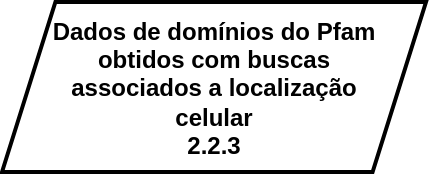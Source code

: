 <mxfile version="12.2.3" type="github" pages="1">
  <diagram id="UlBtzI1ZNlD8sB-hrL4E" name="Page-1">
    <mxGraphModel dx="1582" dy="2027" grid="1" gridSize="10" guides="1" tooltips="1" connect="1" arrows="1" fold="1" page="1" pageScale="1" pageWidth="850" pageHeight="1100" math="0" shadow="0">
      <root>
        <mxCell id="0"/>
        <mxCell id="1" parent="0"/>
        <mxCell id="7DPCoZ7IAuu5SNDoNPq_-1" value="&lt;b&gt;Dados de domínios do Pfam&lt;br&gt;obtidos com buscas&lt;br&gt;associados a localização&lt;br&gt;celular&lt;br&gt;2.2.3&lt;br&gt;&lt;/b&gt;" style="shape=parallelogram;perimeter=parallelogramPerimeter;whiteSpace=wrap;html=1;strokeWidth=2;fillColor=#ffffff;fontSize=12;size=0.126;" vertex="1" parent="1">
          <mxGeometry x="220" y="-980" width="212" height="85" as="geometry"/>
        </mxCell>
      </root>
    </mxGraphModel>
  </diagram>
</mxfile>
